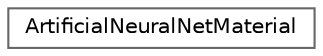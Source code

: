 digraph "Graphical Class Hierarchy"
{
 // LATEX_PDF_SIZE
  bgcolor="transparent";
  edge [fontname=Helvetica,fontsize=10,labelfontname=Helvetica,labelfontsize=10];
  node [fontname=Helvetica,fontsize=10,shape=box,height=0.2,width=0.4];
  rankdir="LR";
  Node0 [id="Node000000",label="ArtificialNeuralNetMaterial",height=0.2,width=0.4,color="grey40", fillcolor="white", style="filled",URL="$class_artificial_neural_net_material.html",tooltip=" "];
}
